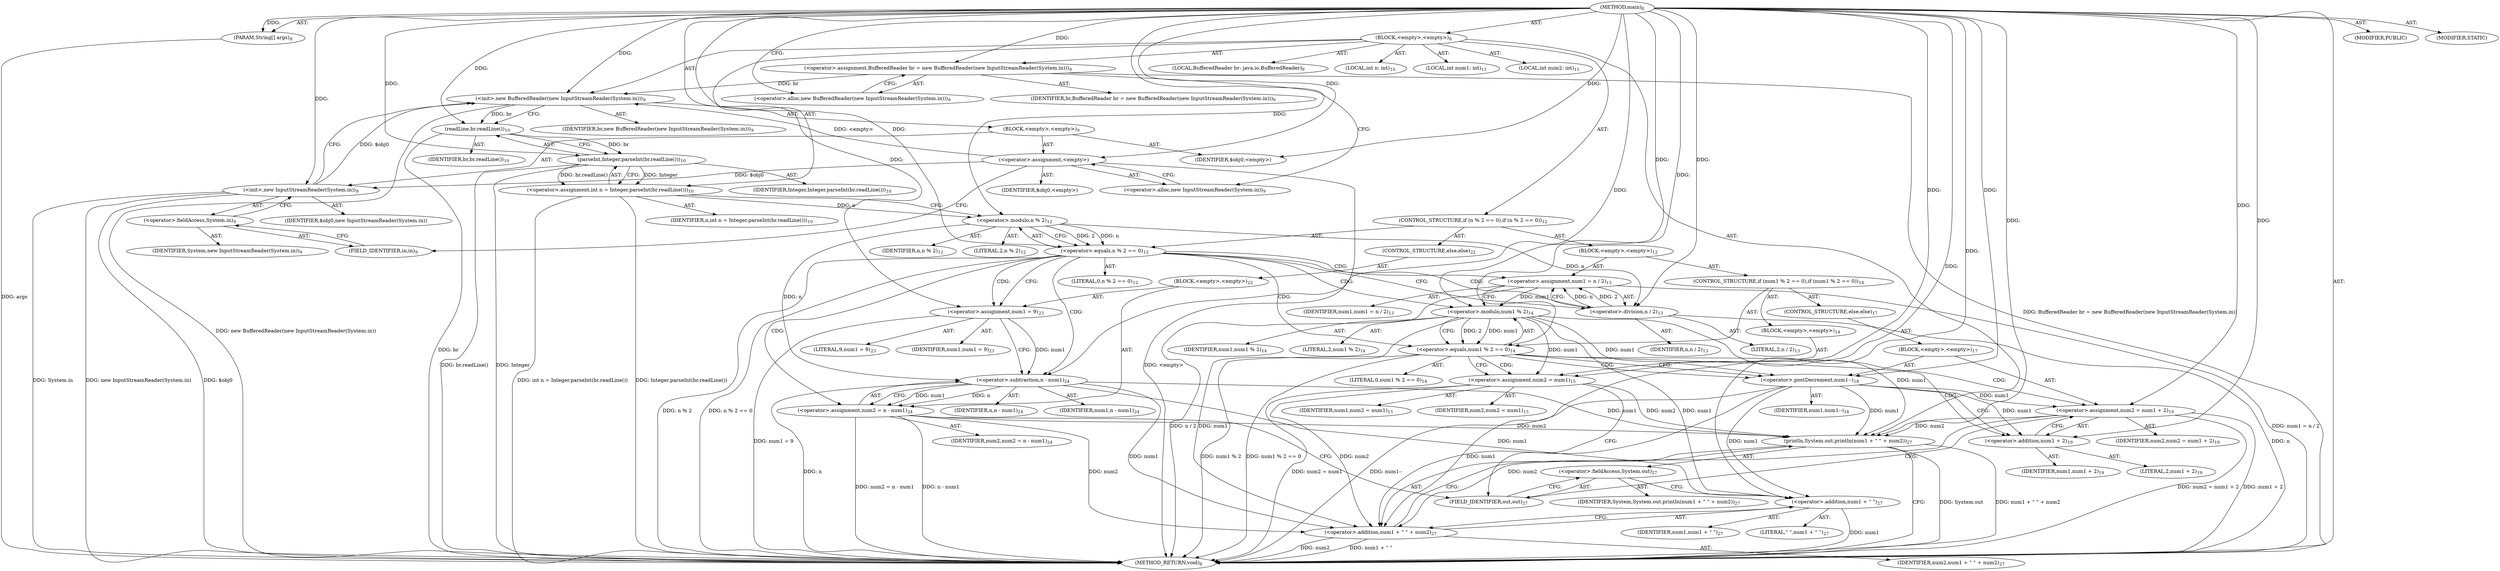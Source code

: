 digraph "main" {  
"19" [label = <(METHOD,main)<SUB>8</SUB>> ]
"20" [label = <(PARAM,String[] args)<SUB>8</SUB>> ]
"21" [label = <(BLOCK,&lt;empty&gt;,&lt;empty&gt;)<SUB>8</SUB>> ]
"4" [label = <(LOCAL,BufferedReader br: java.io.BufferedReader)<SUB>9</SUB>> ]
"22" [label = <(&lt;operator&gt;.assignment,BufferedReader br = new BufferedReader(new InputStreamReader(System.in)))<SUB>9</SUB>> ]
"23" [label = <(IDENTIFIER,br,BufferedReader br = new BufferedReader(new InputStreamReader(System.in)))<SUB>9</SUB>> ]
"24" [label = <(&lt;operator&gt;.alloc,new BufferedReader(new InputStreamReader(System.in)))<SUB>9</SUB>> ]
"25" [label = <(&lt;init&gt;,new BufferedReader(new InputStreamReader(System.in)))<SUB>9</SUB>> ]
"3" [label = <(IDENTIFIER,br,new BufferedReader(new InputStreamReader(System.in)))<SUB>9</SUB>> ]
"26" [label = <(BLOCK,&lt;empty&gt;,&lt;empty&gt;)<SUB>9</SUB>> ]
"27" [label = <(&lt;operator&gt;.assignment,&lt;empty&gt;)> ]
"28" [label = <(IDENTIFIER,$obj0,&lt;empty&gt;)> ]
"29" [label = <(&lt;operator&gt;.alloc,new InputStreamReader(System.in))<SUB>9</SUB>> ]
"30" [label = <(&lt;init&gt;,new InputStreamReader(System.in))<SUB>9</SUB>> ]
"31" [label = <(IDENTIFIER,$obj0,new InputStreamReader(System.in))> ]
"32" [label = <(&lt;operator&gt;.fieldAccess,System.in)<SUB>9</SUB>> ]
"33" [label = <(IDENTIFIER,System,new InputStreamReader(System.in))<SUB>9</SUB>> ]
"34" [label = <(FIELD_IDENTIFIER,in,in)<SUB>9</SUB>> ]
"35" [label = <(IDENTIFIER,$obj0,&lt;empty&gt;)> ]
"36" [label = <(LOCAL,int n: int)<SUB>10</SUB>> ]
"37" [label = <(&lt;operator&gt;.assignment,int n = Integer.parseInt(br.readLine()))<SUB>10</SUB>> ]
"38" [label = <(IDENTIFIER,n,int n = Integer.parseInt(br.readLine()))<SUB>10</SUB>> ]
"39" [label = <(parseInt,Integer.parseInt(br.readLine()))<SUB>10</SUB>> ]
"40" [label = <(IDENTIFIER,Integer,Integer.parseInt(br.readLine()))<SUB>10</SUB>> ]
"41" [label = <(readLine,br.readLine())<SUB>10</SUB>> ]
"42" [label = <(IDENTIFIER,br,br.readLine())<SUB>10</SUB>> ]
"43" [label = <(LOCAL,int num1: int)<SUB>11</SUB>> ]
"44" [label = <(LOCAL,int num2: int)<SUB>11</SUB>> ]
"45" [label = <(CONTROL_STRUCTURE,if (n % 2 == 0),if (n % 2 == 0))<SUB>12</SUB>> ]
"46" [label = <(&lt;operator&gt;.equals,n % 2 == 0)<SUB>12</SUB>> ]
"47" [label = <(&lt;operator&gt;.modulo,n % 2)<SUB>12</SUB>> ]
"48" [label = <(IDENTIFIER,n,n % 2)<SUB>12</SUB>> ]
"49" [label = <(LITERAL,2,n % 2)<SUB>12</SUB>> ]
"50" [label = <(LITERAL,0,n % 2 == 0)<SUB>12</SUB>> ]
"51" [label = <(BLOCK,&lt;empty&gt;,&lt;empty&gt;)<SUB>12</SUB>> ]
"52" [label = <(&lt;operator&gt;.assignment,num1 = n / 2)<SUB>13</SUB>> ]
"53" [label = <(IDENTIFIER,num1,num1 = n / 2)<SUB>13</SUB>> ]
"54" [label = <(&lt;operator&gt;.division,n / 2)<SUB>13</SUB>> ]
"55" [label = <(IDENTIFIER,n,n / 2)<SUB>13</SUB>> ]
"56" [label = <(LITERAL,2,n / 2)<SUB>13</SUB>> ]
"57" [label = <(CONTROL_STRUCTURE,if (num1 % 2 == 0),if (num1 % 2 == 0))<SUB>14</SUB>> ]
"58" [label = <(&lt;operator&gt;.equals,num1 % 2 == 0)<SUB>14</SUB>> ]
"59" [label = <(&lt;operator&gt;.modulo,num1 % 2)<SUB>14</SUB>> ]
"60" [label = <(IDENTIFIER,num1,num1 % 2)<SUB>14</SUB>> ]
"61" [label = <(LITERAL,2,num1 % 2)<SUB>14</SUB>> ]
"62" [label = <(LITERAL,0,num1 % 2 == 0)<SUB>14</SUB>> ]
"63" [label = <(BLOCK,&lt;empty&gt;,&lt;empty&gt;)<SUB>14</SUB>> ]
"64" [label = <(&lt;operator&gt;.assignment,num2 = num1)<SUB>15</SUB>> ]
"65" [label = <(IDENTIFIER,num2,num2 = num1)<SUB>15</SUB>> ]
"66" [label = <(IDENTIFIER,num1,num2 = num1)<SUB>15</SUB>> ]
"67" [label = <(CONTROL_STRUCTURE,else,else)<SUB>17</SUB>> ]
"68" [label = <(BLOCK,&lt;empty&gt;,&lt;empty&gt;)<SUB>17</SUB>> ]
"69" [label = <(&lt;operator&gt;.postDecrement,num1--)<SUB>18</SUB>> ]
"70" [label = <(IDENTIFIER,num1,num1--)<SUB>18</SUB>> ]
"71" [label = <(&lt;operator&gt;.assignment,num2 = num1 + 2)<SUB>19</SUB>> ]
"72" [label = <(IDENTIFIER,num2,num2 = num1 + 2)<SUB>19</SUB>> ]
"73" [label = <(&lt;operator&gt;.addition,num1 + 2)<SUB>19</SUB>> ]
"74" [label = <(IDENTIFIER,num1,num1 + 2)<SUB>19</SUB>> ]
"75" [label = <(LITERAL,2,num1 + 2)<SUB>19</SUB>> ]
"76" [label = <(CONTROL_STRUCTURE,else,else)<SUB>22</SUB>> ]
"77" [label = <(BLOCK,&lt;empty&gt;,&lt;empty&gt;)<SUB>22</SUB>> ]
"78" [label = <(&lt;operator&gt;.assignment,num1 = 9)<SUB>23</SUB>> ]
"79" [label = <(IDENTIFIER,num1,num1 = 9)<SUB>23</SUB>> ]
"80" [label = <(LITERAL,9,num1 = 9)<SUB>23</SUB>> ]
"81" [label = <(&lt;operator&gt;.assignment,num2 = n - num1)<SUB>24</SUB>> ]
"82" [label = <(IDENTIFIER,num2,num2 = n - num1)<SUB>24</SUB>> ]
"83" [label = <(&lt;operator&gt;.subtraction,n - num1)<SUB>24</SUB>> ]
"84" [label = <(IDENTIFIER,n,n - num1)<SUB>24</SUB>> ]
"85" [label = <(IDENTIFIER,num1,n - num1)<SUB>24</SUB>> ]
"86" [label = <(println,System.out.println(num1 + &quot; &quot; + num2))<SUB>27</SUB>> ]
"87" [label = <(&lt;operator&gt;.fieldAccess,System.out)<SUB>27</SUB>> ]
"88" [label = <(IDENTIFIER,System,System.out.println(num1 + &quot; &quot; + num2))<SUB>27</SUB>> ]
"89" [label = <(FIELD_IDENTIFIER,out,out)<SUB>27</SUB>> ]
"90" [label = <(&lt;operator&gt;.addition,num1 + &quot; &quot; + num2)<SUB>27</SUB>> ]
"91" [label = <(&lt;operator&gt;.addition,num1 + &quot; &quot;)<SUB>27</SUB>> ]
"92" [label = <(IDENTIFIER,num1,num1 + &quot; &quot;)<SUB>27</SUB>> ]
"93" [label = <(LITERAL,&quot; &quot;,num1 + &quot; &quot;)<SUB>27</SUB>> ]
"94" [label = <(IDENTIFIER,num2,num1 + &quot; &quot; + num2)<SUB>27</SUB>> ]
"95" [label = <(MODIFIER,PUBLIC)> ]
"96" [label = <(MODIFIER,STATIC)> ]
"97" [label = <(METHOD_RETURN,void)<SUB>8</SUB>> ]
  "19" -> "20"  [ label = "AST: "] 
  "19" -> "21"  [ label = "AST: "] 
  "19" -> "95"  [ label = "AST: "] 
  "19" -> "96"  [ label = "AST: "] 
  "19" -> "97"  [ label = "AST: "] 
  "21" -> "4"  [ label = "AST: "] 
  "21" -> "22"  [ label = "AST: "] 
  "21" -> "25"  [ label = "AST: "] 
  "21" -> "36"  [ label = "AST: "] 
  "21" -> "37"  [ label = "AST: "] 
  "21" -> "43"  [ label = "AST: "] 
  "21" -> "44"  [ label = "AST: "] 
  "21" -> "45"  [ label = "AST: "] 
  "21" -> "86"  [ label = "AST: "] 
  "22" -> "23"  [ label = "AST: "] 
  "22" -> "24"  [ label = "AST: "] 
  "25" -> "3"  [ label = "AST: "] 
  "25" -> "26"  [ label = "AST: "] 
  "26" -> "27"  [ label = "AST: "] 
  "26" -> "30"  [ label = "AST: "] 
  "26" -> "35"  [ label = "AST: "] 
  "27" -> "28"  [ label = "AST: "] 
  "27" -> "29"  [ label = "AST: "] 
  "30" -> "31"  [ label = "AST: "] 
  "30" -> "32"  [ label = "AST: "] 
  "32" -> "33"  [ label = "AST: "] 
  "32" -> "34"  [ label = "AST: "] 
  "37" -> "38"  [ label = "AST: "] 
  "37" -> "39"  [ label = "AST: "] 
  "39" -> "40"  [ label = "AST: "] 
  "39" -> "41"  [ label = "AST: "] 
  "41" -> "42"  [ label = "AST: "] 
  "45" -> "46"  [ label = "AST: "] 
  "45" -> "51"  [ label = "AST: "] 
  "45" -> "76"  [ label = "AST: "] 
  "46" -> "47"  [ label = "AST: "] 
  "46" -> "50"  [ label = "AST: "] 
  "47" -> "48"  [ label = "AST: "] 
  "47" -> "49"  [ label = "AST: "] 
  "51" -> "52"  [ label = "AST: "] 
  "51" -> "57"  [ label = "AST: "] 
  "52" -> "53"  [ label = "AST: "] 
  "52" -> "54"  [ label = "AST: "] 
  "54" -> "55"  [ label = "AST: "] 
  "54" -> "56"  [ label = "AST: "] 
  "57" -> "58"  [ label = "AST: "] 
  "57" -> "63"  [ label = "AST: "] 
  "57" -> "67"  [ label = "AST: "] 
  "58" -> "59"  [ label = "AST: "] 
  "58" -> "62"  [ label = "AST: "] 
  "59" -> "60"  [ label = "AST: "] 
  "59" -> "61"  [ label = "AST: "] 
  "63" -> "64"  [ label = "AST: "] 
  "64" -> "65"  [ label = "AST: "] 
  "64" -> "66"  [ label = "AST: "] 
  "67" -> "68"  [ label = "AST: "] 
  "68" -> "69"  [ label = "AST: "] 
  "68" -> "71"  [ label = "AST: "] 
  "69" -> "70"  [ label = "AST: "] 
  "71" -> "72"  [ label = "AST: "] 
  "71" -> "73"  [ label = "AST: "] 
  "73" -> "74"  [ label = "AST: "] 
  "73" -> "75"  [ label = "AST: "] 
  "76" -> "77"  [ label = "AST: "] 
  "77" -> "78"  [ label = "AST: "] 
  "77" -> "81"  [ label = "AST: "] 
  "78" -> "79"  [ label = "AST: "] 
  "78" -> "80"  [ label = "AST: "] 
  "81" -> "82"  [ label = "AST: "] 
  "81" -> "83"  [ label = "AST: "] 
  "83" -> "84"  [ label = "AST: "] 
  "83" -> "85"  [ label = "AST: "] 
  "86" -> "87"  [ label = "AST: "] 
  "86" -> "90"  [ label = "AST: "] 
  "87" -> "88"  [ label = "AST: "] 
  "87" -> "89"  [ label = "AST: "] 
  "90" -> "91"  [ label = "AST: "] 
  "90" -> "94"  [ label = "AST: "] 
  "91" -> "92"  [ label = "AST: "] 
  "91" -> "93"  [ label = "AST: "] 
  "22" -> "29"  [ label = "CFG: "] 
  "25" -> "41"  [ label = "CFG: "] 
  "37" -> "47"  [ label = "CFG: "] 
  "86" -> "97"  [ label = "CFG: "] 
  "24" -> "22"  [ label = "CFG: "] 
  "39" -> "37"  [ label = "CFG: "] 
  "46" -> "54"  [ label = "CFG: "] 
  "46" -> "78"  [ label = "CFG: "] 
  "87" -> "91"  [ label = "CFG: "] 
  "90" -> "86"  [ label = "CFG: "] 
  "27" -> "34"  [ label = "CFG: "] 
  "30" -> "25"  [ label = "CFG: "] 
  "41" -> "39"  [ label = "CFG: "] 
  "47" -> "46"  [ label = "CFG: "] 
  "52" -> "59"  [ label = "CFG: "] 
  "89" -> "87"  [ label = "CFG: "] 
  "91" -> "90"  [ label = "CFG: "] 
  "29" -> "27"  [ label = "CFG: "] 
  "32" -> "30"  [ label = "CFG: "] 
  "54" -> "52"  [ label = "CFG: "] 
  "58" -> "64"  [ label = "CFG: "] 
  "58" -> "69"  [ label = "CFG: "] 
  "78" -> "83"  [ label = "CFG: "] 
  "81" -> "89"  [ label = "CFG: "] 
  "34" -> "32"  [ label = "CFG: "] 
  "59" -> "58"  [ label = "CFG: "] 
  "64" -> "89"  [ label = "CFG: "] 
  "83" -> "81"  [ label = "CFG: "] 
  "69" -> "73"  [ label = "CFG: "] 
  "71" -> "89"  [ label = "CFG: "] 
  "73" -> "71"  [ label = "CFG: "] 
  "19" -> "24"  [ label = "CFG: "] 
  "20" -> "97"  [ label = "DDG: args"] 
  "22" -> "97"  [ label = "DDG: BufferedReader br = new BufferedReader(new InputStreamReader(System.in))"] 
  "27" -> "97"  [ label = "DDG: &lt;empty&gt;"] 
  "30" -> "97"  [ label = "DDG: $obj0"] 
  "30" -> "97"  [ label = "DDG: System.in"] 
  "30" -> "97"  [ label = "DDG: new InputStreamReader(System.in)"] 
  "25" -> "97"  [ label = "DDG: new BufferedReader(new InputStreamReader(System.in))"] 
  "41" -> "97"  [ label = "DDG: br"] 
  "39" -> "97"  [ label = "DDG: br.readLine()"] 
  "37" -> "97"  [ label = "DDG: Integer.parseInt(br.readLine())"] 
  "37" -> "97"  [ label = "DDG: int n = Integer.parseInt(br.readLine())"] 
  "46" -> "97"  [ label = "DDG: n % 2"] 
  "46" -> "97"  [ label = "DDG: n % 2 == 0"] 
  "78" -> "97"  [ label = "DDG: num1 = 9"] 
  "83" -> "97"  [ label = "DDG: n"] 
  "81" -> "97"  [ label = "DDG: n - num1"] 
  "81" -> "97"  [ label = "DDG: num2 = n - num1"] 
  "54" -> "97"  [ label = "DDG: n"] 
  "52" -> "97"  [ label = "DDG: n / 2"] 
  "52" -> "97"  [ label = "DDG: num1 = n / 2"] 
  "58" -> "97"  [ label = "DDG: num1 % 2"] 
  "58" -> "97"  [ label = "DDG: num1 % 2 == 0"] 
  "69" -> "97"  [ label = "DDG: num1--"] 
  "71" -> "97"  [ label = "DDG: num1 + 2"] 
  "71" -> "97"  [ label = "DDG: num2 = num1 + 2"] 
  "64" -> "97"  [ label = "DDG: num2 = num1"] 
  "86" -> "97"  [ label = "DDG: System.out"] 
  "91" -> "97"  [ label = "DDG: num1"] 
  "90" -> "97"  [ label = "DDG: num1 + &quot; &quot;"] 
  "90" -> "97"  [ label = "DDG: num2"] 
  "86" -> "97"  [ label = "DDG: num1 + &quot; &quot; + num2"] 
  "39" -> "97"  [ label = "DDG: Integer"] 
  "19" -> "20"  [ label = "DDG: "] 
  "19" -> "22"  [ label = "DDG: "] 
  "39" -> "37"  [ label = "DDG: Integer"] 
  "39" -> "37"  [ label = "DDG: br.readLine()"] 
  "22" -> "25"  [ label = "DDG: br"] 
  "19" -> "25"  [ label = "DDG: "] 
  "27" -> "25"  [ label = "DDG: &lt;empty&gt;"] 
  "30" -> "25"  [ label = "DDG: $obj0"] 
  "83" -> "86"  [ label = "DDG: num1"] 
  "19" -> "86"  [ label = "DDG: "] 
  "69" -> "86"  [ label = "DDG: num1"] 
  "59" -> "86"  [ label = "DDG: num1"] 
  "81" -> "86"  [ label = "DDG: num2"] 
  "71" -> "86"  [ label = "DDG: num2"] 
  "64" -> "86"  [ label = "DDG: num2"] 
  "19" -> "27"  [ label = "DDG: "] 
  "19" -> "35"  [ label = "DDG: "] 
  "19" -> "39"  [ label = "DDG: "] 
  "41" -> "39"  [ label = "DDG: br"] 
  "47" -> "46"  [ label = "DDG: n"] 
  "47" -> "46"  [ label = "DDG: 2"] 
  "19" -> "46"  [ label = "DDG: "] 
  "54" -> "52"  [ label = "DDG: n"] 
  "54" -> "52"  [ label = "DDG: 2"] 
  "83" -> "90"  [ label = "DDG: num1"] 
  "19" -> "90"  [ label = "DDG: "] 
  "69" -> "90"  [ label = "DDG: num1"] 
  "59" -> "90"  [ label = "DDG: num1"] 
  "81" -> "90"  [ label = "DDG: num2"] 
  "71" -> "90"  [ label = "DDG: num2"] 
  "64" -> "90"  [ label = "DDG: num2"] 
  "27" -> "30"  [ label = "DDG: $obj0"] 
  "19" -> "30"  [ label = "DDG: "] 
  "25" -> "41"  [ label = "DDG: br"] 
  "19" -> "41"  [ label = "DDG: "] 
  "37" -> "47"  [ label = "DDG: n"] 
  "19" -> "47"  [ label = "DDG: "] 
  "19" -> "78"  [ label = "DDG: "] 
  "83" -> "81"  [ label = "DDG: n"] 
  "83" -> "81"  [ label = "DDG: num1"] 
  "83" -> "91"  [ label = "DDG: num1"] 
  "19" -> "91"  [ label = "DDG: "] 
  "69" -> "91"  [ label = "DDG: num1"] 
  "59" -> "91"  [ label = "DDG: num1"] 
  "47" -> "54"  [ label = "DDG: n"] 
  "19" -> "54"  [ label = "DDG: "] 
  "59" -> "58"  [ label = "DDG: num1"] 
  "59" -> "58"  [ label = "DDG: 2"] 
  "19" -> "58"  [ label = "DDG: "] 
  "59" -> "64"  [ label = "DDG: num1"] 
  "19" -> "64"  [ label = "DDG: "] 
  "52" -> "59"  [ label = "DDG: num1"] 
  "19" -> "59"  [ label = "DDG: "] 
  "69" -> "71"  [ label = "DDG: num1"] 
  "19" -> "71"  [ label = "DDG: "] 
  "47" -> "83"  [ label = "DDG: n"] 
  "19" -> "83"  [ label = "DDG: "] 
  "78" -> "83"  [ label = "DDG: num1"] 
  "59" -> "69"  [ label = "DDG: num1"] 
  "19" -> "69"  [ label = "DDG: "] 
  "69" -> "73"  [ label = "DDG: num1"] 
  "19" -> "73"  [ label = "DDG: "] 
  "46" -> "58"  [ label = "CDG: "] 
  "46" -> "83"  [ label = "CDG: "] 
  "46" -> "52"  [ label = "CDG: "] 
  "46" -> "81"  [ label = "CDG: "] 
  "46" -> "59"  [ label = "CDG: "] 
  "46" -> "78"  [ label = "CDG: "] 
  "46" -> "54"  [ label = "CDG: "] 
  "58" -> "73"  [ label = "CDG: "] 
  "58" -> "64"  [ label = "CDG: "] 
  "58" -> "71"  [ label = "CDG: "] 
  "58" -> "69"  [ label = "CDG: "] 
}
